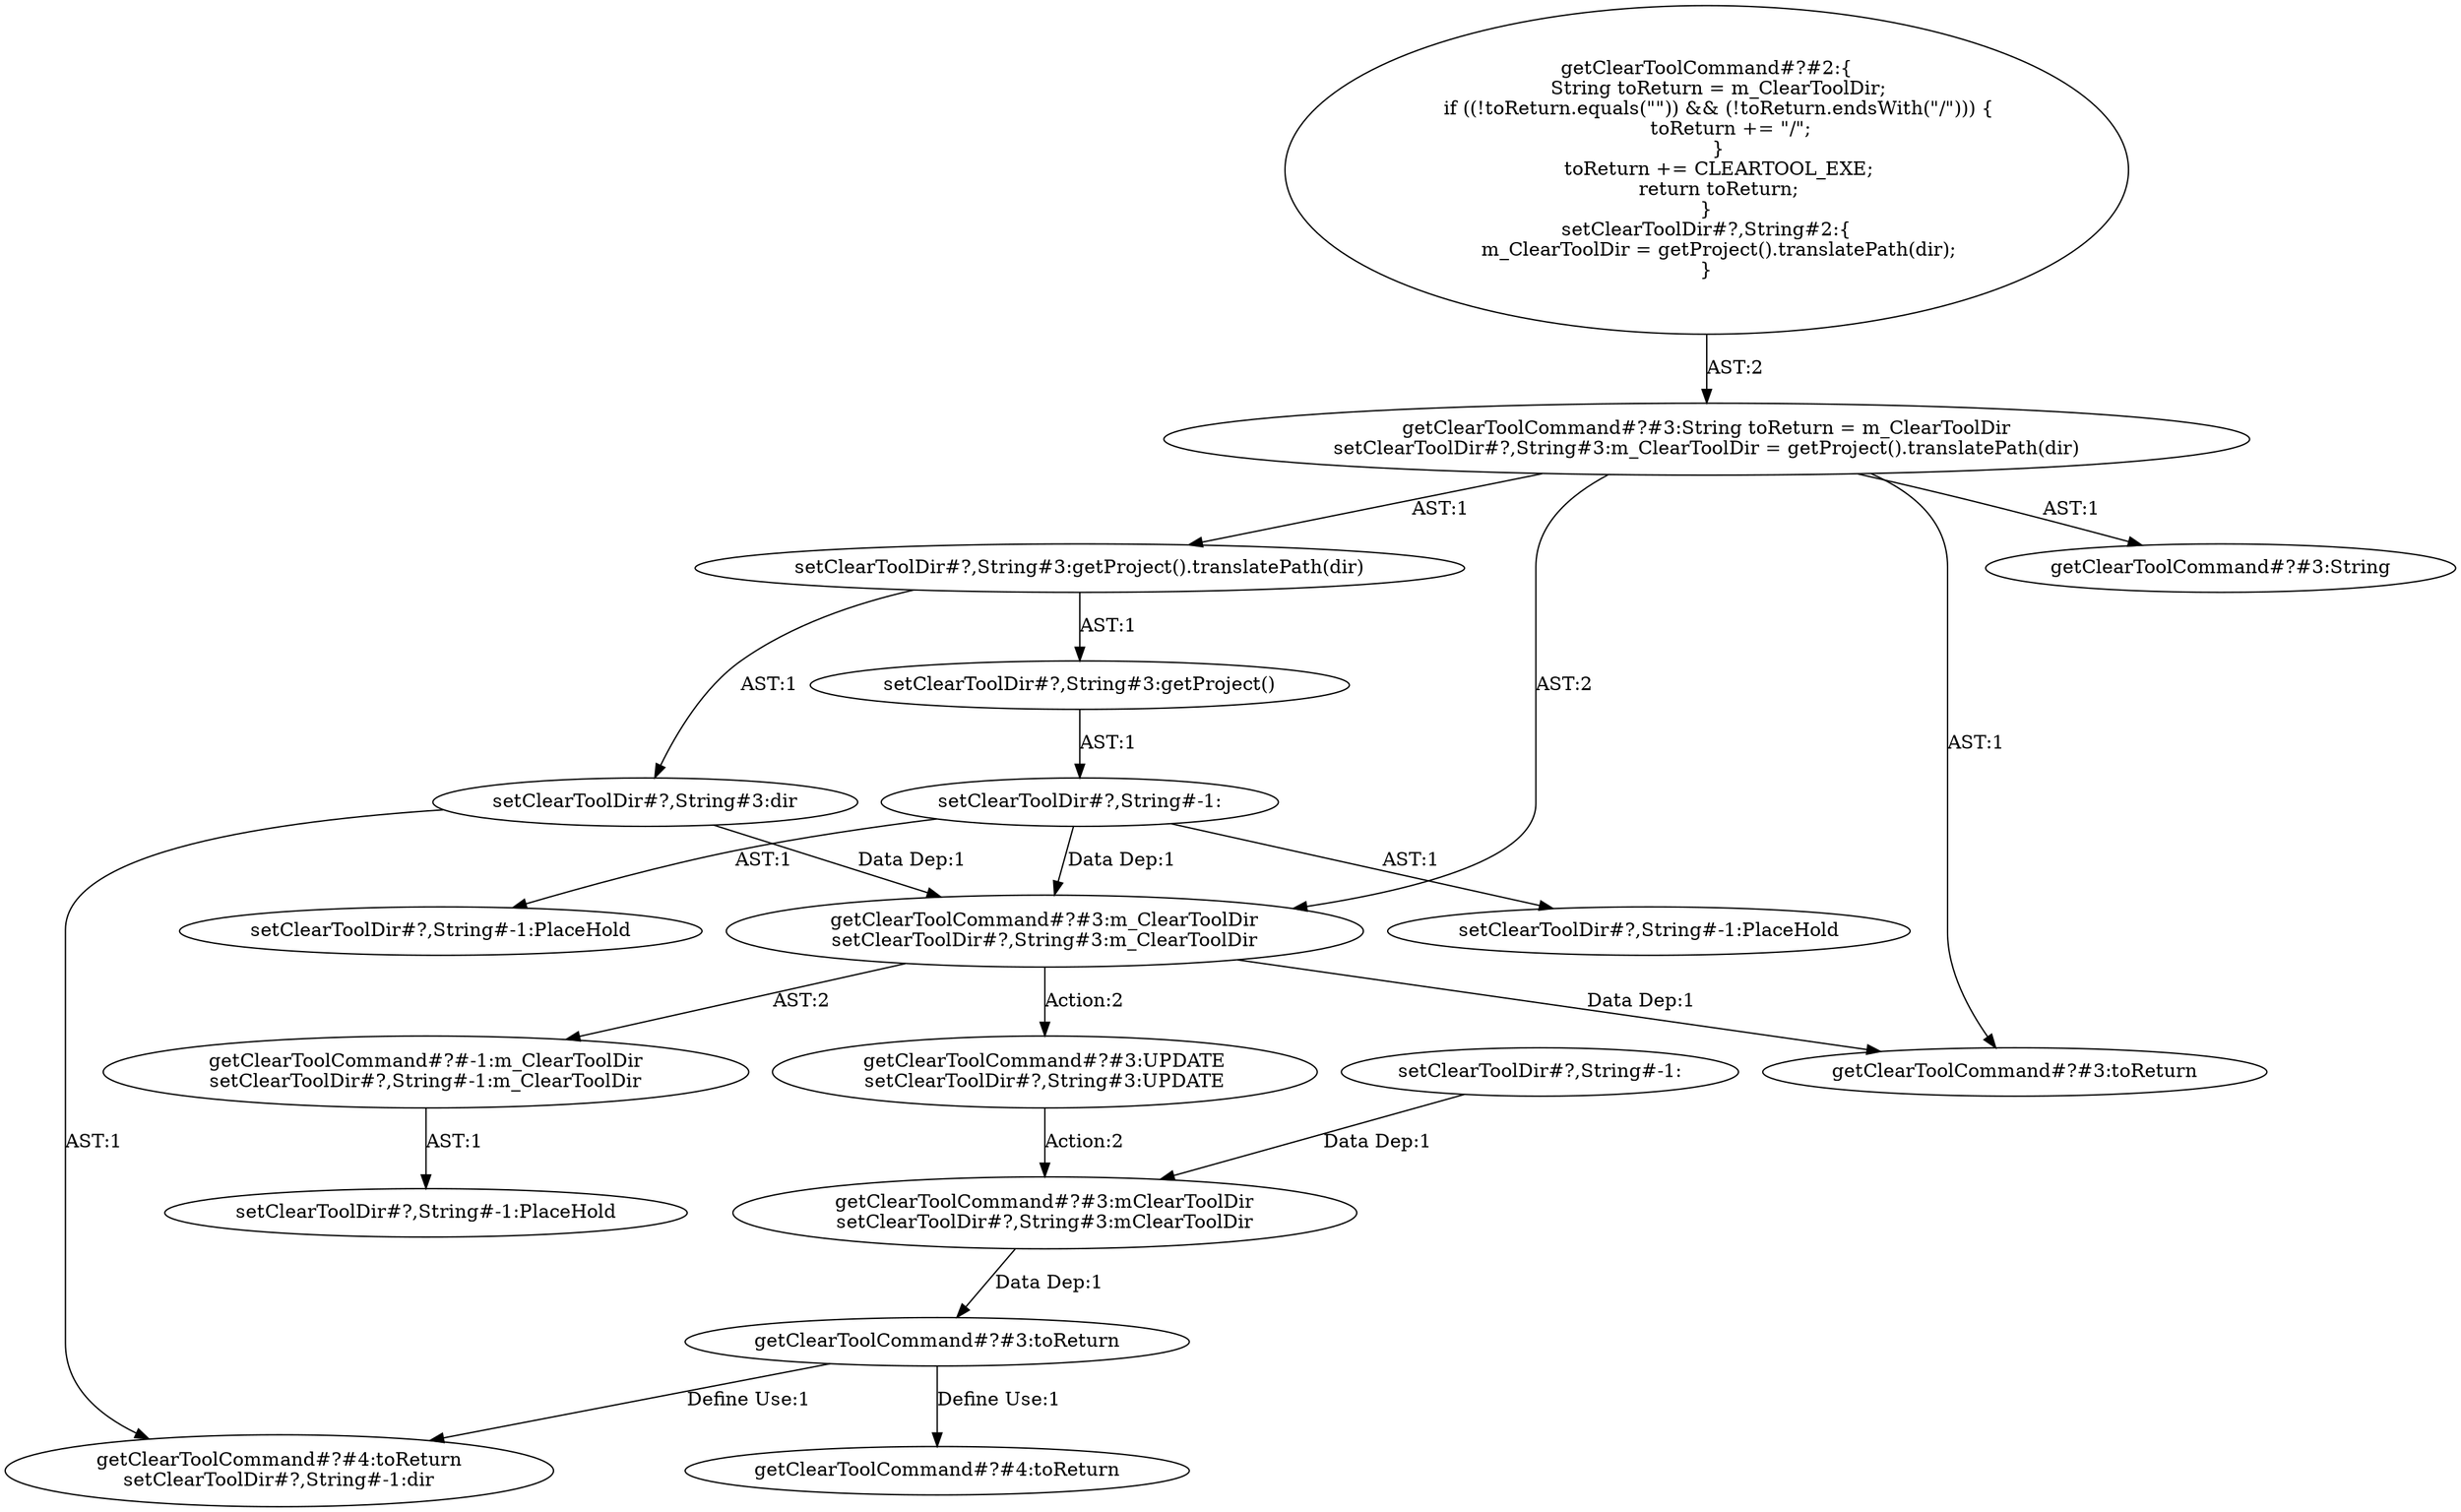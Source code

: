 digraph "Pattern" {
0 [label="getClearToolCommand#?#3:UPDATE
setClearToolDir#?,String#3:UPDATE" shape=ellipse]
1 [label="getClearToolCommand#?#3:m_ClearToolDir
setClearToolDir#?,String#3:m_ClearToolDir" shape=ellipse]
2 [label="getClearToolCommand#?#3:String toReturn = m_ClearToolDir
setClearToolDir#?,String#3:m_ClearToolDir = getProject().translatePath(dir)" shape=ellipse]
3 [label="getClearToolCommand#?#2:\{
    String toReturn = m_ClearToolDir;
    if ((!toReturn.equals(\"\")) && (!toReturn.endsWith(\"/\"))) \{
        toReturn += \"/\";
    \}
    toReturn += CLEARTOOL_EXE;
    return toReturn;
\}
setClearToolDir#?,String#2:\{
    m_ClearToolDir = getProject().translatePath(dir);
\}" shape=ellipse]
4 [label="getClearToolCommand#?#3:toReturn" shape=ellipse]
5 [label="getClearToolCommand#?#3:String" shape=ellipse]
6 [label="getClearToolCommand#?#-1:m_ClearToolDir
setClearToolDir#?,String#-1:m_ClearToolDir" shape=ellipse]
7 [label="getClearToolCommand#?#3:mClearToolDir
setClearToolDir#?,String#3:mClearToolDir" shape=ellipse]
8 [label="getClearToolCommand#?#3:toReturn" shape=ellipse]
9 [label="getClearToolCommand#?#4:toReturn
setClearToolDir#?,String#-1:dir" shape=ellipse]
10 [label="getClearToolCommand#?#4:toReturn" shape=ellipse]
11 [label="setClearToolDir#?,String#-1:" shape=ellipse]
12 [label="setClearToolDir#?,String#-1:PlaceHold" shape=ellipse]
13 [label="setClearToolDir#?,String#-1:PlaceHold" shape=ellipse]
14 [label="setClearToolDir#?,String#-1:PlaceHold" shape=ellipse]
15 [label="setClearToolDir#?,String#3:dir" shape=ellipse]
16 [label="setClearToolDir#?,String#-1:" shape=ellipse]
17 [label="setClearToolDir#?,String#3:getProject().translatePath(dir)" shape=ellipse]
18 [label="setClearToolDir#?,String#3:getProject()" shape=ellipse]
0 -> 7 [label="Action:2"];
1 -> 0 [label="Action:2"];
1 -> 6 [label="AST:2"];
1 -> 4 [label="Data Dep:1"];
2 -> 1 [label="AST:2"];
2 -> 4 [label="AST:1"];
2 -> 5 [label="AST:1"];
2 -> 17 [label="AST:1"];
3 -> 2 [label="AST:2"];
6 -> 14 [label="AST:1"];
7 -> 8 [label="Data Dep:1"];
8 -> 9 [label="Define Use:1"];
8 -> 10 [label="Define Use:1"];
11 -> 12 [label="AST:1"];
11 -> 13 [label="AST:1"];
11 -> 1 [label="Data Dep:1"];
15 -> 9 [label="AST:1"];
15 -> 1 [label="Data Dep:1"];
16 -> 7 [label="Data Dep:1"];
17 -> 15 [label="AST:1"];
17 -> 18 [label="AST:1"];
18 -> 11 [label="AST:1"];
}